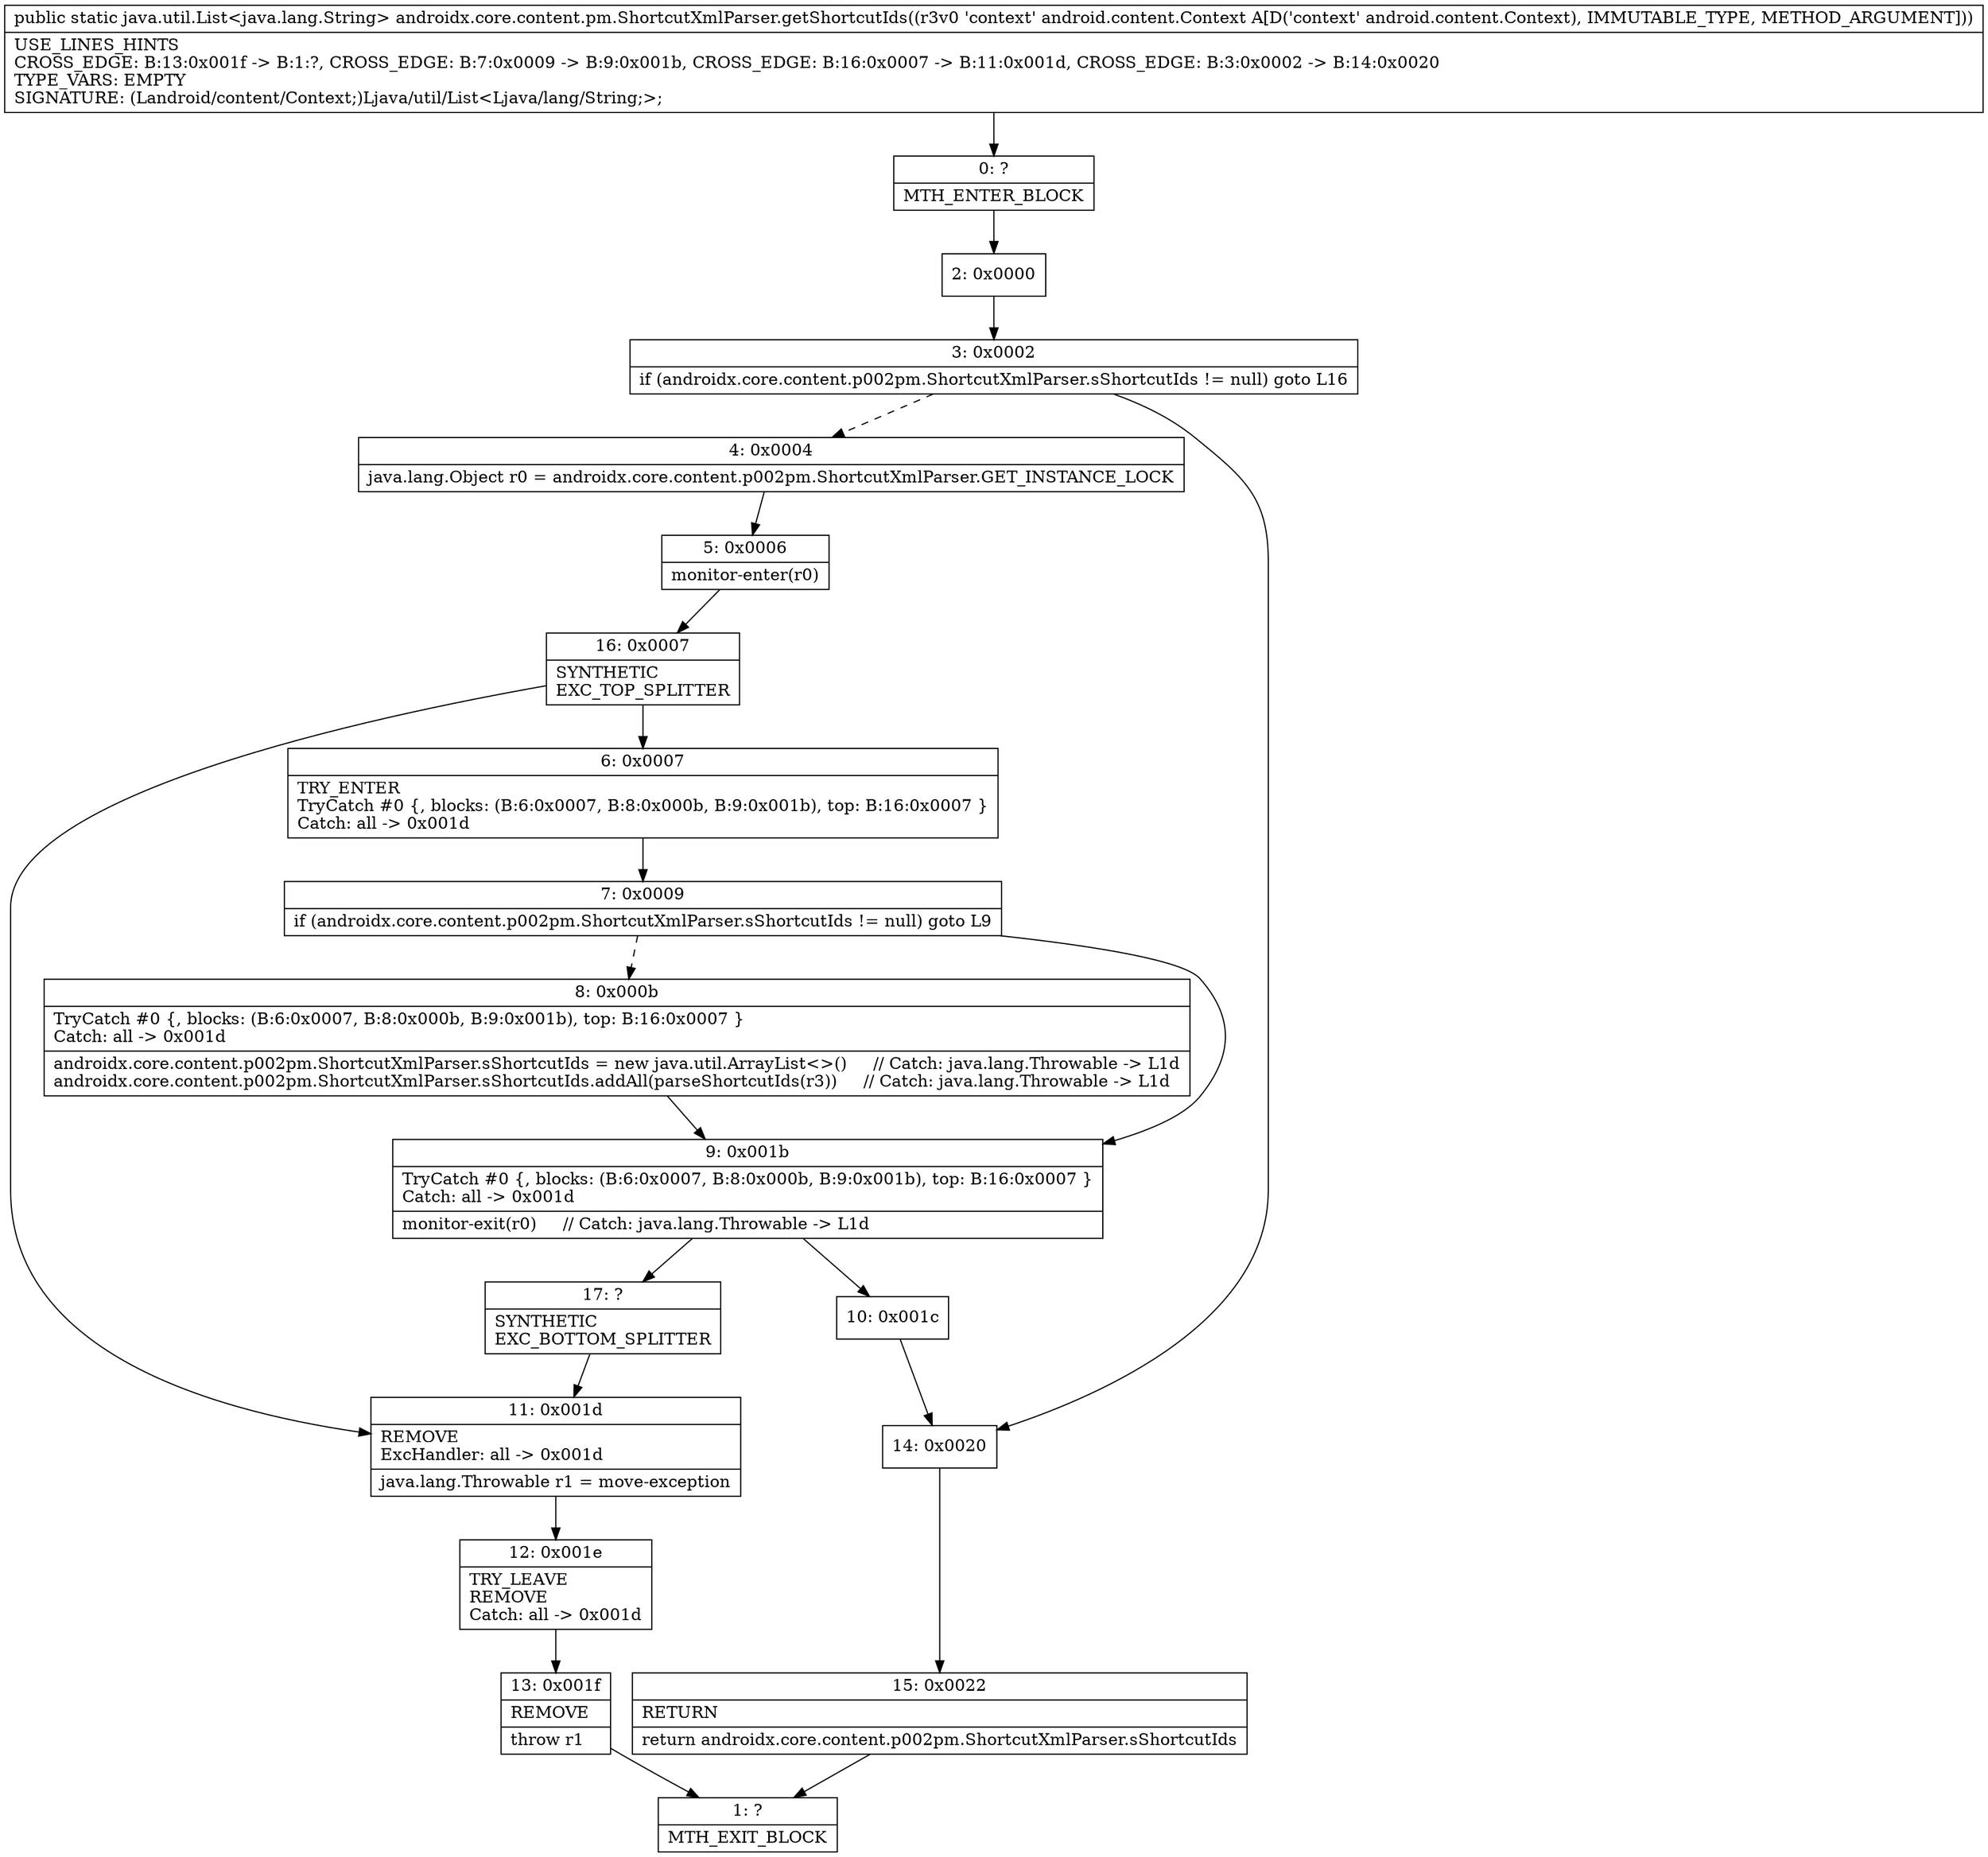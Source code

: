 digraph "CFG forandroidx.core.content.pm.ShortcutXmlParser.getShortcutIds(Landroid\/content\/Context;)Ljava\/util\/List;" {
Node_0 [shape=record,label="{0\:\ ?|MTH_ENTER_BLOCK\l}"];
Node_2 [shape=record,label="{2\:\ 0x0000}"];
Node_3 [shape=record,label="{3\:\ 0x0002|if (androidx.core.content.p002pm.ShortcutXmlParser.sShortcutIds != null) goto L16\l}"];
Node_4 [shape=record,label="{4\:\ 0x0004|java.lang.Object r0 = androidx.core.content.p002pm.ShortcutXmlParser.GET_INSTANCE_LOCK\l}"];
Node_5 [shape=record,label="{5\:\ 0x0006|monitor\-enter(r0)\l}"];
Node_16 [shape=record,label="{16\:\ 0x0007|SYNTHETIC\lEXC_TOP_SPLITTER\l}"];
Node_6 [shape=record,label="{6\:\ 0x0007|TRY_ENTER\lTryCatch #0 \{, blocks: (B:6:0x0007, B:8:0x000b, B:9:0x001b), top: B:16:0x0007 \}\lCatch: all \-\> 0x001d\l}"];
Node_7 [shape=record,label="{7\:\ 0x0009|if (androidx.core.content.p002pm.ShortcutXmlParser.sShortcutIds != null) goto L9\l}"];
Node_8 [shape=record,label="{8\:\ 0x000b|TryCatch #0 \{, blocks: (B:6:0x0007, B:8:0x000b, B:9:0x001b), top: B:16:0x0007 \}\lCatch: all \-\> 0x001d\l|androidx.core.content.p002pm.ShortcutXmlParser.sShortcutIds = new java.util.ArrayList\<\>()     \/\/ Catch: java.lang.Throwable \-\> L1d\landroidx.core.content.p002pm.ShortcutXmlParser.sShortcutIds.addAll(parseShortcutIds(r3))     \/\/ Catch: java.lang.Throwable \-\> L1d\l}"];
Node_9 [shape=record,label="{9\:\ 0x001b|TryCatch #0 \{, blocks: (B:6:0x0007, B:8:0x000b, B:9:0x001b), top: B:16:0x0007 \}\lCatch: all \-\> 0x001d\l|monitor\-exit(r0)     \/\/ Catch: java.lang.Throwable \-\> L1d\l}"];
Node_10 [shape=record,label="{10\:\ 0x001c}"];
Node_17 [shape=record,label="{17\:\ ?|SYNTHETIC\lEXC_BOTTOM_SPLITTER\l}"];
Node_11 [shape=record,label="{11\:\ 0x001d|REMOVE\lExcHandler: all \-\> 0x001d\l|java.lang.Throwable r1 = move\-exception\l}"];
Node_12 [shape=record,label="{12\:\ 0x001e|TRY_LEAVE\lREMOVE\lCatch: all \-\> 0x001d\l}"];
Node_13 [shape=record,label="{13\:\ 0x001f|REMOVE\l|throw r1\l}"];
Node_1 [shape=record,label="{1\:\ ?|MTH_EXIT_BLOCK\l}"];
Node_14 [shape=record,label="{14\:\ 0x0020}"];
Node_15 [shape=record,label="{15\:\ 0x0022|RETURN\l|return androidx.core.content.p002pm.ShortcutXmlParser.sShortcutIds\l}"];
MethodNode[shape=record,label="{public static java.util.List\<java.lang.String\> androidx.core.content.pm.ShortcutXmlParser.getShortcutIds((r3v0 'context' android.content.Context A[D('context' android.content.Context), IMMUTABLE_TYPE, METHOD_ARGUMENT]))  | USE_LINES_HINTS\lCROSS_EDGE: B:13:0x001f \-\> B:1:?, CROSS_EDGE: B:7:0x0009 \-\> B:9:0x001b, CROSS_EDGE: B:16:0x0007 \-\> B:11:0x001d, CROSS_EDGE: B:3:0x0002 \-\> B:14:0x0020\lTYPE_VARS: EMPTY\lSIGNATURE: (Landroid\/content\/Context;)Ljava\/util\/List\<Ljava\/lang\/String;\>;\l}"];
MethodNode -> Node_0;Node_0 -> Node_2;
Node_2 -> Node_3;
Node_3 -> Node_4[style=dashed];
Node_3 -> Node_14;
Node_4 -> Node_5;
Node_5 -> Node_16;
Node_16 -> Node_6;
Node_16 -> Node_11;
Node_6 -> Node_7;
Node_7 -> Node_8[style=dashed];
Node_7 -> Node_9;
Node_8 -> Node_9;
Node_9 -> Node_10;
Node_9 -> Node_17;
Node_10 -> Node_14;
Node_17 -> Node_11;
Node_11 -> Node_12;
Node_12 -> Node_13;
Node_13 -> Node_1;
Node_14 -> Node_15;
Node_15 -> Node_1;
}

